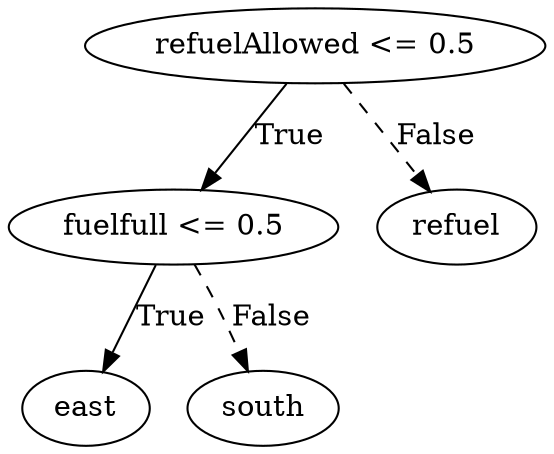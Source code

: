 digraph {
0 [label="refuelAllowed <= 0.5"];
1 [label="fuelfull <= 0.5"];
2 [label="east"];
1 -> 2 [label="True"];
3 [label="south"];
1 -> 3 [style="dashed", label="False"];
0 -> 1 [label="True"];
4 [label="refuel"];
0 -> 4 [style="dashed", label="False"];

}